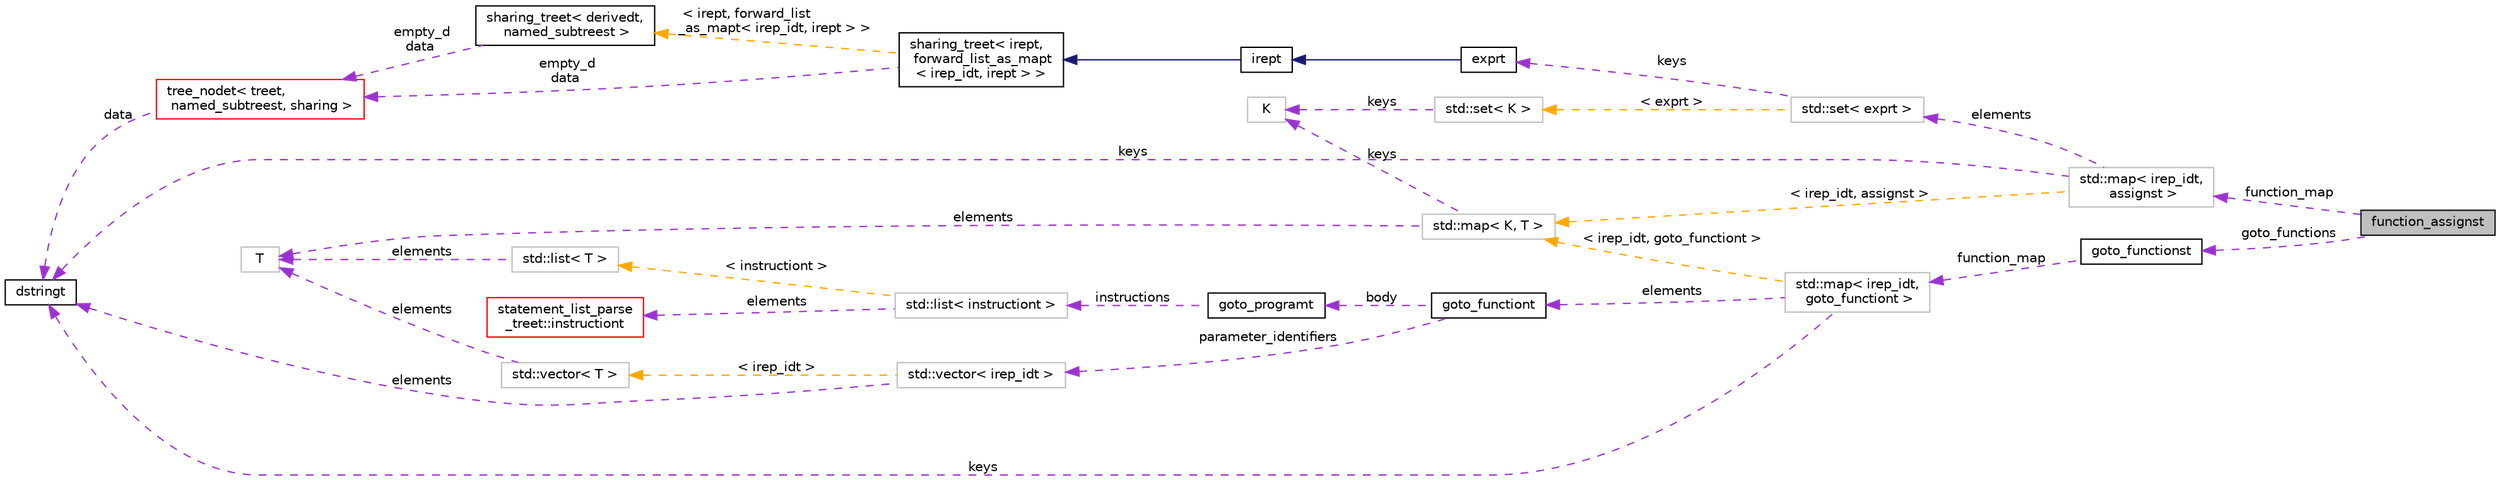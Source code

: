 digraph "function_assignst"
{
 // LATEX_PDF_SIZE
  bgcolor="transparent";
  edge [fontname="Helvetica",fontsize="10",labelfontname="Helvetica",labelfontsize="10"];
  node [fontname="Helvetica",fontsize="10",shape=record];
  rankdir="LR";
  Node1 [label="function_assignst",height=0.2,width=0.4,color="black", fillcolor="grey75", style="filled", fontcolor="black",tooltip=" "];
  Node2 -> Node1 [dir="back",color="darkorchid3",fontsize="10",style="dashed",label=" function_map" ,fontname="Helvetica"];
  Node2 [label="std::map\< irep_idt,\l assignst \>",height=0.2,width=0.4,color="grey75",tooltip=" "];
  Node3 -> Node2 [dir="back",color="darkorchid3",fontsize="10",style="dashed",label=" elements" ,fontname="Helvetica"];
  Node3 [label="std::set\< exprt \>",height=0.2,width=0.4,color="grey75",tooltip=" "];
  Node4 -> Node3 [dir="back",color="darkorchid3",fontsize="10",style="dashed",label=" keys" ,fontname="Helvetica"];
  Node4 [label="exprt",height=0.2,width=0.4,color="black",URL="$classexprt.html",tooltip="Base class for all expressions."];
  Node5 -> Node4 [dir="back",color="midnightblue",fontsize="10",style="solid",fontname="Helvetica"];
  Node5 [label="irept",height=0.2,width=0.4,color="black",URL="$classirept.html",tooltip="There are a large number of kinds of tree structured or tree-like data in CPROVER."];
  Node6 -> Node5 [dir="back",color="midnightblue",fontsize="10",style="solid",fontname="Helvetica"];
  Node6 [label="sharing_treet\< irept,\l forward_list_as_mapt\l\< irep_idt, irept \> \>",height=0.2,width=0.4,color="black",URL="$classsharing__treet.html",tooltip=" "];
  Node7 -> Node6 [dir="back",color="darkorchid3",fontsize="10",style="dashed",label=" empty_d\ndata" ,fontname="Helvetica"];
  Node7 [label="tree_nodet\< treet,\l named_subtreest, sharing \>",height=0.2,width=0.4,color="red",URL="$classtree__nodet.html",tooltip="A node with data in a tree, it contains:"];
  Node12 -> Node7 [dir="back",color="darkorchid3",fontsize="10",style="dashed",label=" data" ,fontname="Helvetica"];
  Node12 [label="dstringt",height=0.2,width=0.4,color="black",URL="$classdstringt.html",tooltip="dstringt has one field, an unsigned integer no which is an index into a static table of strings."];
  Node13 -> Node6 [dir="back",color="orange",fontsize="10",style="dashed",label=" \< irept, forward_list\l_as_mapt\< irep_idt, irept \> \>" ,fontname="Helvetica"];
  Node13 [label="sharing_treet\< derivedt,\l named_subtreest \>",height=0.2,width=0.4,color="black",URL="$classsharing__treet.html",tooltip="Base class for tree-like data structures with sharing."];
  Node7 -> Node13 [dir="back",color="darkorchid3",fontsize="10",style="dashed",label=" empty_d\ndata" ,fontname="Helvetica"];
  Node14 -> Node3 [dir="back",color="orange",fontsize="10",style="dashed",label=" \< exprt \>" ,fontname="Helvetica"];
  Node14 [label="std::set\< K \>",height=0.2,width=0.4,color="grey75",tooltip="STL class."];
  Node15 -> Node14 [dir="back",color="darkorchid3",fontsize="10",style="dashed",label=" keys" ,fontname="Helvetica"];
  Node15 [label="K",height=0.2,width=0.4,color="grey75",tooltip=" "];
  Node12 -> Node2 [dir="back",color="darkorchid3",fontsize="10",style="dashed",label=" keys" ,fontname="Helvetica"];
  Node16 -> Node2 [dir="back",color="orange",fontsize="10",style="dashed",label=" \< irep_idt, assignst \>" ,fontname="Helvetica"];
  Node16 [label="std::map\< K, T \>",height=0.2,width=0.4,color="grey75",tooltip="STL class."];
  Node15 -> Node16 [dir="back",color="darkorchid3",fontsize="10",style="dashed",label=" keys" ,fontname="Helvetica"];
  Node11 -> Node16 [dir="back",color="darkorchid3",fontsize="10",style="dashed",label=" elements" ,fontname="Helvetica"];
  Node11 [label="T",height=0.2,width=0.4,color="grey75",tooltip=" "];
  Node17 -> Node1 [dir="back",color="darkorchid3",fontsize="10",style="dashed",label=" goto_functions" ,fontname="Helvetica"];
  Node17 [label="goto_functionst",height=0.2,width=0.4,color="black",URL="$classgoto__functionst.html",tooltip="A collection of goto functions."];
  Node18 -> Node17 [dir="back",color="darkorchid3",fontsize="10",style="dashed",label=" function_map" ,fontname="Helvetica"];
  Node18 [label="std::map\< irep_idt,\l goto_functiont \>",height=0.2,width=0.4,color="grey75",tooltip=" "];
  Node19 -> Node18 [dir="back",color="darkorchid3",fontsize="10",style="dashed",label=" elements" ,fontname="Helvetica"];
  Node19 [label="goto_functiont",height=0.2,width=0.4,color="black",URL="$classgoto__functiont.html",tooltip="A goto function, consisting of function body (see body) and parameter identifiers (see parameter_iden..."];
  Node20 -> Node19 [dir="back",color="darkorchid3",fontsize="10",style="dashed",label=" parameter_identifiers" ,fontname="Helvetica"];
  Node20 [label="std::vector\< irep_idt \>",height=0.2,width=0.4,color="grey75",tooltip=" "];
  Node12 -> Node20 [dir="back",color="darkorchid3",fontsize="10",style="dashed",label=" elements" ,fontname="Helvetica"];
  Node10 -> Node20 [dir="back",color="orange",fontsize="10",style="dashed",label=" \< irep_idt \>" ,fontname="Helvetica"];
  Node10 [label="std::vector\< T \>",height=0.2,width=0.4,color="grey75",tooltip="STL class."];
  Node11 -> Node10 [dir="back",color="darkorchid3",fontsize="10",style="dashed",label=" elements" ,fontname="Helvetica"];
  Node21 -> Node19 [dir="back",color="darkorchid3",fontsize="10",style="dashed",label=" body" ,fontname="Helvetica"];
  Node21 [label="goto_programt",height=0.2,width=0.4,color="black",URL="$classgoto__programt.html",tooltip="A generic container class for the GOTO intermediate representation of one function."];
  Node22 -> Node21 [dir="back",color="darkorchid3",fontsize="10",style="dashed",label=" instructions" ,fontname="Helvetica"];
  Node22 [label="std::list\< instructiont \>",height=0.2,width=0.4,color="grey75",tooltip=" "];
  Node23 -> Node22 [dir="back",color="darkorchid3",fontsize="10",style="dashed",label=" elements" ,fontname="Helvetica"];
  Node23 [label="statement_list_parse\l_treet::instructiont",height=0.2,width=0.4,color="red",URL="$structstatement__list__parse__treet_1_1instructiont.html",tooltip="Represents a regular Statement List instruction which consists out of one or more codet tokens."];
  Node26 -> Node22 [dir="back",color="orange",fontsize="10",style="dashed",label=" \< instructiont \>" ,fontname="Helvetica"];
  Node26 [label="std::list\< T \>",height=0.2,width=0.4,color="grey75",tooltip="STL class."];
  Node11 -> Node26 [dir="back",color="darkorchid3",fontsize="10",style="dashed",label=" elements" ,fontname="Helvetica"];
  Node12 -> Node18 [dir="back",color="darkorchid3",fontsize="10",style="dashed",label=" keys" ,fontname="Helvetica"];
  Node16 -> Node18 [dir="back",color="orange",fontsize="10",style="dashed",label=" \< irep_idt, goto_functiont \>" ,fontname="Helvetica"];
}
